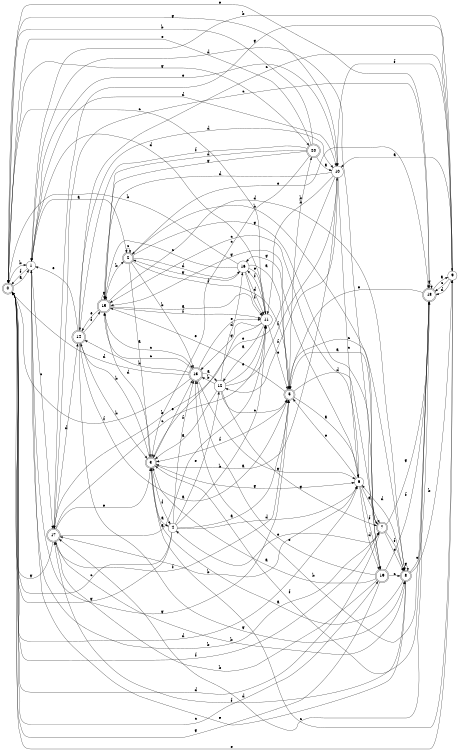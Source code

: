 digraph n17_8 {
__start0 [label="" shape="none"];

rankdir=LR;
size="8,5";

s0 [style="rounded,filled", color="black", fillcolor="white" shape="doublecircle", label="0"];
s1 [style="filled", color="black", fillcolor="white" shape="circle", label="1"];
s2 [style="rounded,filled", color="black", fillcolor="white" shape="doublecircle", label="2"];
s3 [style="rounded,filled", color="black", fillcolor="white" shape="doublecircle", label="3"];
s4 [style="filled", color="black", fillcolor="white" shape="circle", label="4"];
s5 [style="rounded,filled", color="black", fillcolor="white" shape="doublecircle", label="5"];
s6 [style="filled", color="black", fillcolor="white" shape="circle", label="6"];
s7 [style="rounded,filled", color="black", fillcolor="white" shape="doublecircle", label="7"];
s8 [style="rounded,filled", color="black", fillcolor="white" shape="doublecircle", label="8"];
s9 [style="filled", color="black", fillcolor="white" shape="circle", label="9"];
s10 [style="filled", color="black", fillcolor="white" shape="circle", label="10"];
s11 [style="filled", color="black", fillcolor="white" shape="circle", label="11"];
s12 [style="filled", color="black", fillcolor="white" shape="circle", label="12"];
s13 [style="rounded,filled", color="black", fillcolor="white" shape="doublecircle", label="13"];
s14 [style="rounded,filled", color="black", fillcolor="white" shape="doublecircle", label="14"];
s15 [style="rounded,filled", color="black", fillcolor="white" shape="doublecircle", label="15"];
s16 [style="filled", color="black", fillcolor="white" shape="circle", label="16"];
s17 [style="rounded,filled", color="black", fillcolor="white" shape="doublecircle", label="17"];
s18 [style="rounded,filled", color="black", fillcolor="white" shape="doublecircle", label="18"];
s19 [style="rounded,filled", color="black", fillcolor="white" shape="doublecircle", label="19"];
s20 [style="rounded,filled", color="black", fillcolor="white" shape="doublecircle", label="20"];
s0 -> s1 [label="a"];
s0 -> s1 [label="b"];
s0 -> s19 [label="c"];
s0 -> s6 [label="d"];
s0 -> s18 [label="e"];
s0 -> s7 [label="f"];
s0 -> s20 [label="g"];
s1 -> s2 [label="a"];
s1 -> s7 [label="b"];
s1 -> s17 [label="c"];
s1 -> s10 [label="d"];
s1 -> s10 [label="e"];
s1 -> s0 [label="f"];
s1 -> s5 [label="g"];
s2 -> s3 [label="a"];
s2 -> s13 [label="b"];
s2 -> s2 [label="c"];
s2 -> s16 [label="d"];
s2 -> s18 [label="e"];
s2 -> s5 [label="f"];
s2 -> s19 [label="g"];
s3 -> s4 [label="a"];
s3 -> s14 [label="b"];
s3 -> s9 [label="c"];
s3 -> s15 [label="d"];
s3 -> s13 [label="e"];
s3 -> s4 [label="f"];
s3 -> s6 [label="g"];
s4 -> s5 [label="a"];
s4 -> s11 [label="b"];
s4 -> s0 [label="c"];
s4 -> s6 [label="d"];
s4 -> s12 [label="e"];
s4 -> s13 [label="f"];
s4 -> s0 [label="g"];
s5 -> s6 [label="a"];
s5 -> s20 [label="b"];
s5 -> s8 [label="c"];
s5 -> s7 [label="d"];
s5 -> s15 [label="e"];
s5 -> s3 [label="f"];
s5 -> s16 [label="g"];
s6 -> s7 [label="a"];
s6 -> s17 [label="b"];
s6 -> s15 [label="c"];
s6 -> s19 [label="d"];
s6 -> s5 [label="e"];
s6 -> s19 [label="f"];
s6 -> s15 [label="g"];
s7 -> s5 [label="a"];
s7 -> s2 [label="b"];
s7 -> s8 [label="c"];
s7 -> s0 [label="d"];
s7 -> s4 [label="e"];
s7 -> s8 [label="f"];
s7 -> s18 [label="g"];
s8 -> s3 [label="a"];
s8 -> s9 [label="b"];
s8 -> s18 [label="c"];
s8 -> s6 [label="d"];
s8 -> s1 [label="e"];
s8 -> s17 [label="f"];
s8 -> s8 [label="g"];
s9 -> s10 [label="a"];
s9 -> s1 [label="b"];
s9 -> s18 [label="c"];
s9 -> s18 [label="d"];
s9 -> s0 [label="e"];
s9 -> s10 [label="f"];
s9 -> s17 [label="g"];
s10 -> s3 [label="a"];
s10 -> s11 [label="b"];
s10 -> s6 [label="c"];
s10 -> s15 [label="d"];
s10 -> s3 [label="e"];
s10 -> s12 [label="f"];
s10 -> s0 [label="g"];
s11 -> s12 [label="a"];
s11 -> s17 [label="b"];
s11 -> s0 [label="c"];
s11 -> s1 [label="d"];
s11 -> s5 [label="e"];
s11 -> s16 [label="f"];
s11 -> s13 [label="g"];
s12 -> s3 [label="a"];
s12 -> s13 [label="b"];
s12 -> s5 [label="c"];
s12 -> s16 [label="d"];
s12 -> s11 [label="e"];
s12 -> s10 [label="f"];
s12 -> s7 [label="g"];
s13 -> s12 [label="a"];
s13 -> s14 [label="b"];
s13 -> s15 [label="c"];
s13 -> s0 [label="d"];
s13 -> s11 [label="e"];
s13 -> s0 [label="f"];
s13 -> s6 [label="g"];
s14 -> s5 [label="a"];
s14 -> s3 [label="b"];
s14 -> s9 [label="c"];
s14 -> s10 [label="d"];
s14 -> s1 [label="e"];
s14 -> s15 [label="f"];
s14 -> s8 [label="g"];
s15 -> s11 [label="a"];
s15 -> s2 [label="b"];
s15 -> s13 [label="c"];
s15 -> s8 [label="d"];
s15 -> s14 [label="e"];
s15 -> s11 [label="f"];
s15 -> s15 [label="g"];
s16 -> s5 [label="a"];
s16 -> s0 [label="b"];
s16 -> s15 [label="c"];
s16 -> s11 [label="d"];
s16 -> s11 [label="e"];
s16 -> s11 [label="f"];
s16 -> s2 [label="g"];
s17 -> s11 [label="a"];
s17 -> s8 [label="b"];
s17 -> s11 [label="c"];
s17 -> s14 [label="d"];
s17 -> s3 [label="e"];
s17 -> s5 [label="f"];
s17 -> s0 [label="g"];
s18 -> s9 [label="a"];
s18 -> s13 [label="b"];
s18 -> s17 [label="c"];
s18 -> s17 [label="d"];
s18 -> s5 [label="e"];
s18 -> s3 [label="f"];
s18 -> s18 [label="g"];
s19 -> s3 [label="a"];
s19 -> s17 [label="b"];
s19 -> s8 [label="c"];
s19 -> s1 [label="d"];
s19 -> s13 [label="e"];
s19 -> s18 [label="f"];
s19 -> s0 [label="g"];
s20 -> s10 [label="a"];
s20 -> s0 [label="b"];
s20 -> s3 [label="c"];
s20 -> s15 [label="d"];
s20 -> s0 [label="e"];
s20 -> s14 [label="f"];
s20 -> s15 [label="g"];

}